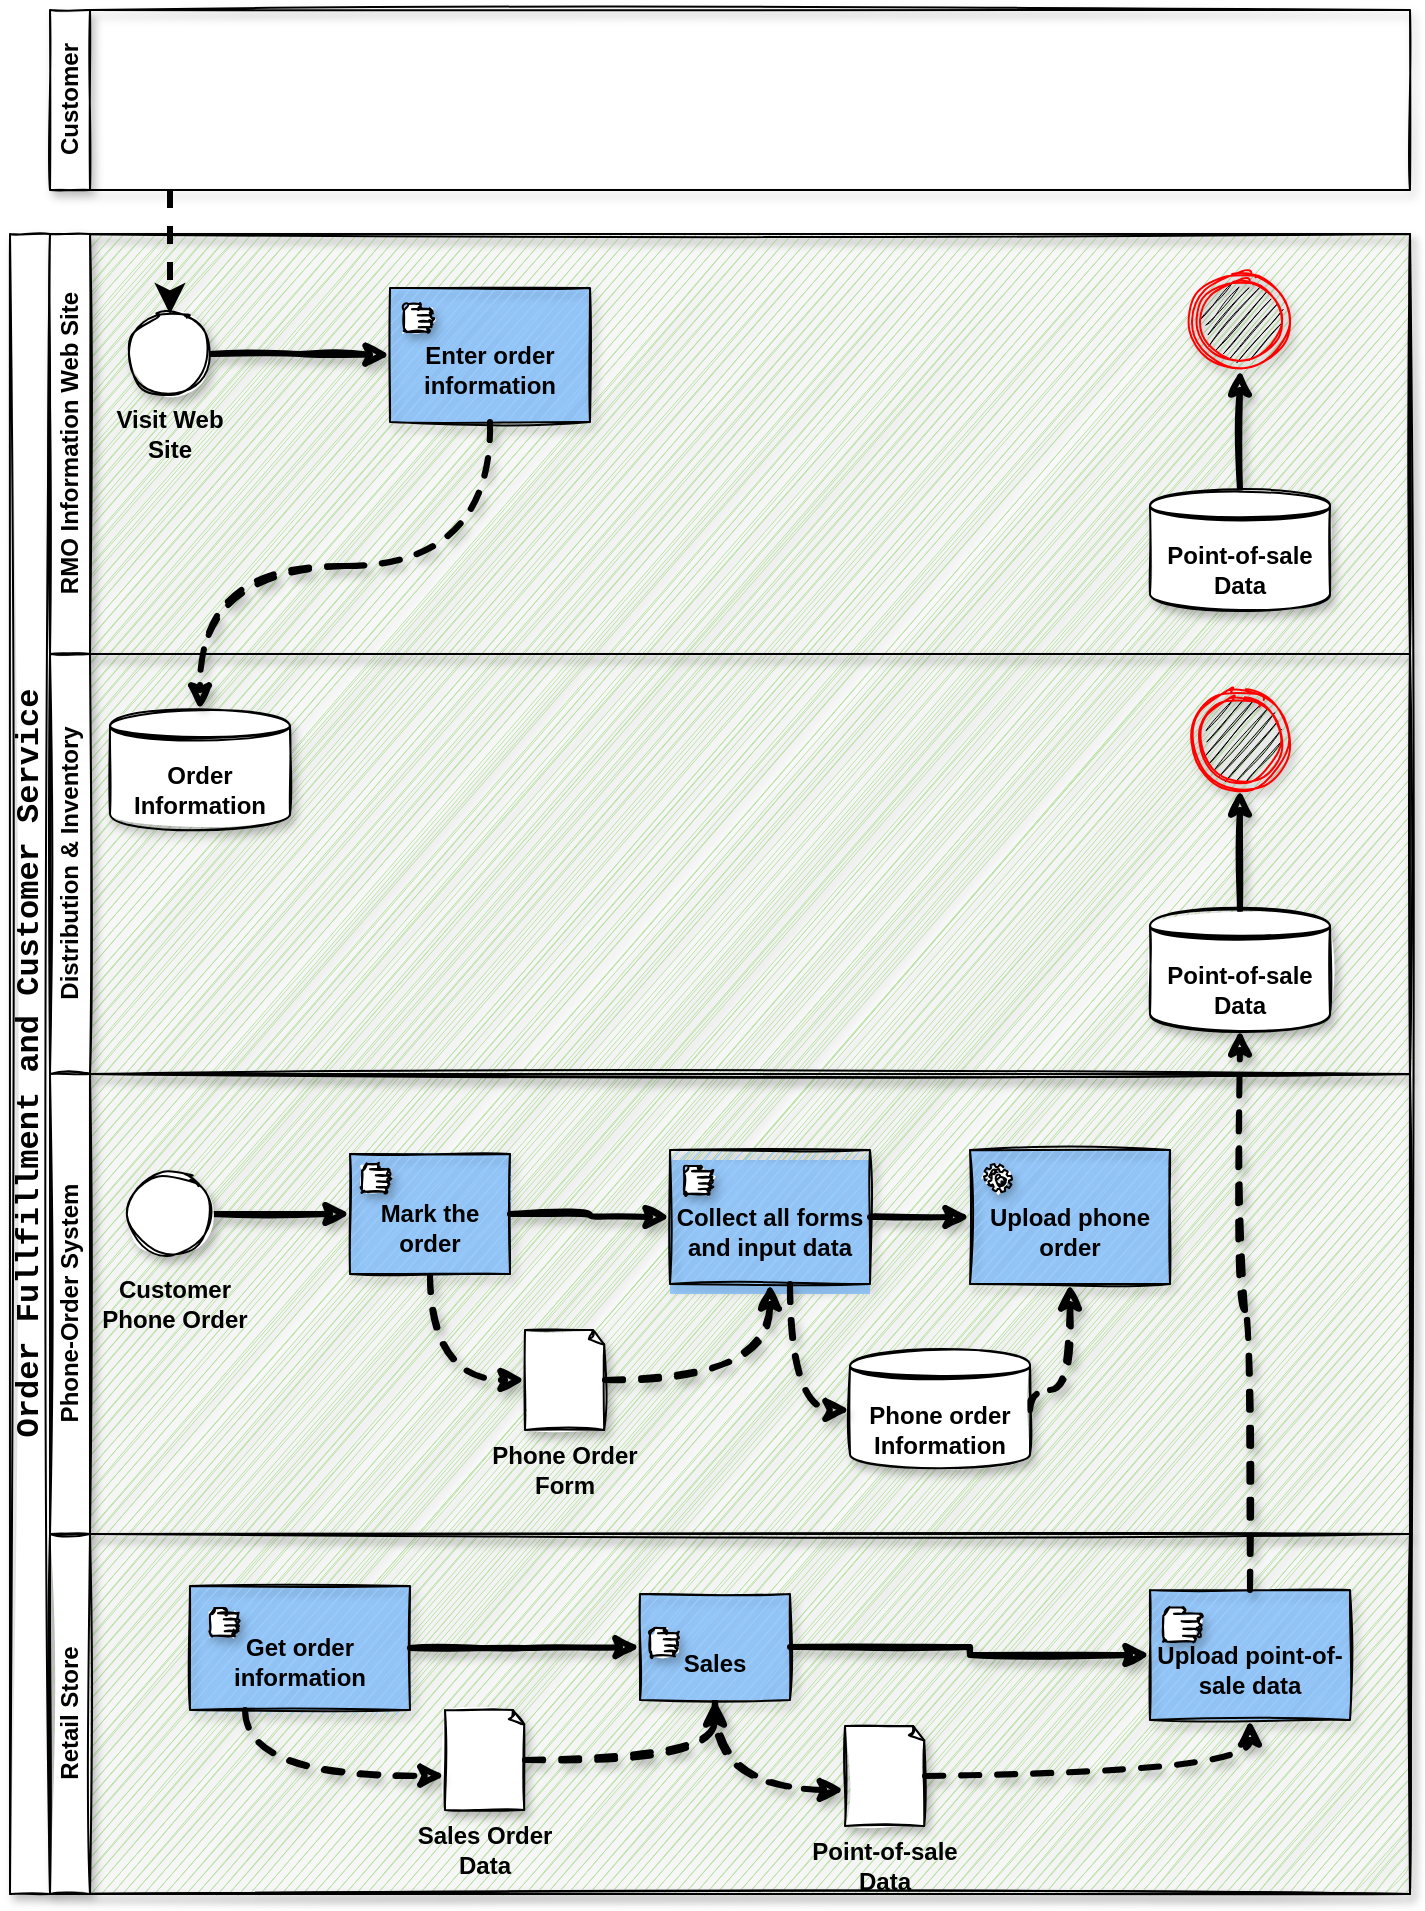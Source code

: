 <mxfile version="14.6.1" type="github">
  <diagram id="prtHgNgQTEPvFCAcTncT" name="Page-1">
    <mxGraphModel dx="990" dy="548" grid="1" gridSize="10" guides="1" tooltips="1" connect="1" arrows="1" fold="1" page="1" pageScale="1" pageWidth="827" pageHeight="1169" math="0" shadow="0">
      <root>
        <mxCell id="0" />
        <mxCell id="1" parent="0" />
        <mxCell id="dNxyNK7c78bLwvsdeMH5-19" value="&lt;div style=&quot;font-family: &amp;#34;consolas&amp;#34; , &amp;#34;courier new&amp;#34; , monospace ; font-weight: normal ; line-height: 27px&quot;&gt;&lt;span style=&quot;font-weight: bold&quot;&gt;&lt;font style=&quot;font-size: 16px&quot;&gt;Order&amp;nbsp;Fullfillment&amp;nbsp;and&amp;nbsp;Customer&amp;nbsp;Service&lt;/font&gt;&lt;/span&gt;&lt;/div&gt;" style="swimlane;html=1;childLayout=stackLayout;resizeParent=1;resizeParentMax=0;horizontal=0;startSize=20;horizontalStack=0;shadow=1;sketch=1;swimlaneFillColor=#B9E0A5;rounded=0;glass=0;" parent="1" vertex="1">
          <mxGeometry x="80" y="122" width="700" height="830" as="geometry">
            <mxRectangle x="120" y="120" width="40" height="370" as="alternateBounds" />
          </mxGeometry>
        </mxCell>
        <mxCell id="589XAvg-LLkNVb0MRYLu-1" value="RMO Information Web Site" style="swimlane;html=1;startSize=20;horizontal=0;shadow=1;sketch=1;" vertex="1" parent="dNxyNK7c78bLwvsdeMH5-19">
          <mxGeometry x="20" width="680" height="210" as="geometry">
            <mxRectangle x="20" width="670" height="20" as="alternateBounds" />
          </mxGeometry>
        </mxCell>
        <mxCell id="589XAvg-LLkNVb0MRYLu-2" style="edgeStyle=orthogonalEdgeStyle;sketch=1;orthogonalLoop=1;jettySize=auto;html=1;entryX=0;entryY=0.5;entryDx=0;entryDy=0;shadow=1;strokeWidth=3;rounded=0;" edge="1" parent="589XAvg-LLkNVb0MRYLu-1" source="589XAvg-LLkNVb0MRYLu-11" target="589XAvg-LLkNVb0MRYLu-5">
          <mxGeometry relative="1" as="geometry" />
        </mxCell>
        <mxCell id="589XAvg-LLkNVb0MRYLu-4" value="" style="group;fillColor=#99CCFF;" vertex="1" connectable="0" parent="589XAvg-LLkNVb0MRYLu-1">
          <mxGeometry x="170" y="27" width="100" height="67" as="geometry" />
        </mxCell>
        <mxCell id="589XAvg-LLkNVb0MRYLu-5" value="&lt;b&gt;&lt;br&gt;Enter order information&lt;/b&gt;" style="rounded=0;whiteSpace=wrap;html=1;shadow=1;glass=0;sketch=1;fillColor=#99CCFF;" vertex="1" parent="589XAvg-LLkNVb0MRYLu-4">
          <mxGeometry width="100" height="67" as="geometry" />
        </mxCell>
        <mxCell id="589XAvg-LLkNVb0MRYLu-6" value="" style="shape=mxgraph.bpmn.manual_task;html=1;outlineConnect=0;rounded=0;shadow=1;glass=0;sketch=1;" vertex="1" parent="589XAvg-LLkNVb0MRYLu-4">
          <mxGeometry x="7" y="8" width="14" height="14" as="geometry" />
        </mxCell>
        <mxCell id="589XAvg-LLkNVb0MRYLu-8" style="edgeStyle=orthogonalEdgeStyle;sketch=1;orthogonalLoop=1;jettySize=auto;html=1;shadow=1;strokeWidth=3;rounded=0;" edge="1" parent="589XAvg-LLkNVb0MRYLu-1" source="589XAvg-LLkNVb0MRYLu-9" target="589XAvg-LLkNVb0MRYLu-13">
          <mxGeometry relative="1" as="geometry" />
        </mxCell>
        <mxCell id="589XAvg-LLkNVb0MRYLu-9" value="&lt;b&gt;Point-of-sale Data&lt;/b&gt;" style="shape=datastore;whiteSpace=wrap;html=1;rounded=0;shadow=1;glass=0;sketch=1;" vertex="1" parent="589XAvg-LLkNVb0MRYLu-1">
          <mxGeometry x="550" y="128" width="90" height="60" as="geometry" />
        </mxCell>
        <mxCell id="589XAvg-LLkNVb0MRYLu-10" value="" style="group" vertex="1" connectable="0" parent="589XAvg-LLkNVb0MRYLu-1">
          <mxGeometry x="25" y="40" width="70" height="70" as="geometry" />
        </mxCell>
        <mxCell id="589XAvg-LLkNVb0MRYLu-11" value="" style="ellipse;whiteSpace=wrap;html=1;shadow=1;sketch=1;" vertex="1" parent="589XAvg-LLkNVb0MRYLu-10">
          <mxGeometry x="15" width="40" height="40" as="geometry" />
        </mxCell>
        <mxCell id="589XAvg-LLkNVb0MRYLu-12" value="&lt;b&gt;Visit Web Site&lt;/b&gt;" style="text;html=1;strokeColor=none;fillColor=none;align=center;verticalAlign=middle;whiteSpace=wrap;rounded=0;shadow=1;glass=0;" vertex="1" parent="589XAvg-LLkNVb0MRYLu-10">
          <mxGeometry y="50" width="70" height="20" as="geometry" />
        </mxCell>
        <mxCell id="589XAvg-LLkNVb0MRYLu-13" value="" style="ellipse;html=1;shape=endState;fillColor=#000000;strokeColor=#ff0000;rounded=0;shadow=1;glass=0;sketch=1;" vertex="1" parent="589XAvg-LLkNVb0MRYLu-1">
          <mxGeometry x="570.5" y="18" width="49" height="50" as="geometry" />
        </mxCell>
        <mxCell id="dNxyNK7c78bLwvsdeMH5-20" value="Distribution &amp;amp; Inventory" style="swimlane;html=1;startSize=20;horizontal=0;shadow=1;sketch=1;" parent="dNxyNK7c78bLwvsdeMH5-19" vertex="1">
          <mxGeometry x="20" y="210" width="680" height="210" as="geometry">
            <mxRectangle x="20" width="670" height="20" as="alternateBounds" />
          </mxGeometry>
        </mxCell>
        <mxCell id="e2wK-yW2sYxYP3PSsNnn-109" style="edgeStyle=orthogonalEdgeStyle;sketch=1;orthogonalLoop=1;jettySize=auto;html=1;shadow=1;strokeWidth=3;rounded=0;" parent="dNxyNK7c78bLwvsdeMH5-20" source="e2wK-yW2sYxYP3PSsNnn-73" target="e2wK-yW2sYxYP3PSsNnn-108" edge="1">
          <mxGeometry relative="1" as="geometry" />
        </mxCell>
        <mxCell id="e2wK-yW2sYxYP3PSsNnn-73" value="&lt;b&gt;Point-of-sale Data&lt;/b&gt;" style="shape=datastore;whiteSpace=wrap;html=1;rounded=0;shadow=1;glass=0;sketch=1;" parent="dNxyNK7c78bLwvsdeMH5-20" vertex="1">
          <mxGeometry x="550" y="128" width="90" height="60" as="geometry" />
        </mxCell>
        <mxCell id="e2wK-yW2sYxYP3PSsNnn-108" value="" style="ellipse;html=1;shape=endState;fillColor=#000000;strokeColor=#ff0000;rounded=0;shadow=1;glass=0;sketch=1;" parent="dNxyNK7c78bLwvsdeMH5-20" vertex="1">
          <mxGeometry x="570.5" y="18" width="49" height="50" as="geometry" />
        </mxCell>
        <mxCell id="589XAvg-LLkNVb0MRYLu-3" value="&lt;b&gt;Order Information&lt;/b&gt;" style="shape=datastore;whiteSpace=wrap;html=1;rounded=0;shadow=1;glass=0;sketch=1;" vertex="1" parent="dNxyNK7c78bLwvsdeMH5-20">
          <mxGeometry x="30" y="28" width="90" height="60" as="geometry" />
        </mxCell>
        <mxCell id="dNxyNK7c78bLwvsdeMH5-21" value="Phone-Order System" style="swimlane;html=1;startSize=20;horizontal=0;shadow=1;sketch=1;" parent="dNxyNK7c78bLwvsdeMH5-19" vertex="1">
          <mxGeometry x="20" y="420" width="680" height="230" as="geometry" />
        </mxCell>
        <mxCell id="e2wK-yW2sYxYP3PSsNnn-47" style="edgeStyle=orthogonalEdgeStyle;curved=1;sketch=1;orthogonalLoop=1;jettySize=auto;html=1;entryX=0;entryY=0.5;entryDx=0;entryDy=0;entryPerimeter=0;shadow=1;dashed=1;strokeWidth=3;exitX=0.5;exitY=1;exitDx=0;exitDy=0;" parent="dNxyNK7c78bLwvsdeMH5-21" source="dNxyNK7c78bLwvsdeMH5-26" target="e2wK-yW2sYxYP3PSsNnn-40" edge="1">
          <mxGeometry relative="1" as="geometry" />
        </mxCell>
        <mxCell id="e2wK-yW2sYxYP3PSsNnn-37" style="edgeStyle=orthogonalEdgeStyle;rounded=0;sketch=1;orthogonalLoop=1;jettySize=auto;html=1;entryX=0;entryY=0.5;entryDx=0;entryDy=0;shadow=1;strokeWidth=3;" parent="dNxyNK7c78bLwvsdeMH5-21" source="dNxyNK7c78bLwvsdeMH5-32" target="dNxyNK7c78bLwvsdeMH5-26" edge="1">
          <mxGeometry relative="1" as="geometry" />
        </mxCell>
        <mxCell id="e2wK-yW2sYxYP3PSsNnn-46" value="" style="group" parent="dNxyNK7c78bLwvsdeMH5-21" vertex="1" connectable="0">
          <mxGeometry x="25" y="50" width="75" height="75" as="geometry" />
        </mxCell>
        <mxCell id="dNxyNK7c78bLwvsdeMH5-32" value="" style="ellipse;whiteSpace=wrap;html=1;shadow=1;sketch=1;" parent="e2wK-yW2sYxYP3PSsNnn-46" vertex="1">
          <mxGeometry x="15" width="40" height="40" as="geometry" />
        </mxCell>
        <mxCell id="e2wK-yW2sYxYP3PSsNnn-35" value="&lt;b&gt;Customer Phone Order&lt;/b&gt;" style="text;html=1;strokeColor=none;fillColor=none;align=center;verticalAlign=middle;whiteSpace=wrap;rounded=0;shadow=1;glass=0;" parent="e2wK-yW2sYxYP3PSsNnn-46" vertex="1">
          <mxGeometry y="55" width="75" height="20" as="geometry" />
        </mxCell>
        <mxCell id="e2wK-yW2sYxYP3PSsNnn-45" value="" style="group" parent="dNxyNK7c78bLwvsdeMH5-21" vertex="1" connectable="0">
          <mxGeometry x="220" y="128" width="75" height="80" as="geometry" />
        </mxCell>
        <mxCell id="e2wK-yW2sYxYP3PSsNnn-40" value="" style="whiteSpace=wrap;html=1;shape=mxgraph.basic.document;rounded=0;shadow=1;glass=0;sketch=1;" parent="e2wK-yW2sYxYP3PSsNnn-45" vertex="1">
          <mxGeometry x="17.5" width="40" height="50" as="geometry" />
        </mxCell>
        <mxCell id="e2wK-yW2sYxYP3PSsNnn-41" value="&lt;b&gt;Phone Order Form&lt;/b&gt;" style="text;html=1;strokeColor=none;fillColor=none;align=center;verticalAlign=middle;whiteSpace=wrap;rounded=0;shadow=1;glass=0;" parent="e2wK-yW2sYxYP3PSsNnn-45" vertex="1">
          <mxGeometry y="60" width="75" height="20" as="geometry" />
        </mxCell>
        <mxCell id="e2wK-yW2sYxYP3PSsNnn-51" value="" style="shape=mxgraph.bpmn.manual_task;html=1;outlineConnect=0;rounded=0;shadow=1;glass=0;sketch=1;" parent="dNxyNK7c78bLwvsdeMH5-21" vertex="1">
          <mxGeometry x="317" y="49" width="14" height="14" as="geometry" />
        </mxCell>
        <mxCell id="e2wK-yW2sYxYP3PSsNnn-52" value="" style="group;strokeColor=#6c8ebf;fillColor=#99CCFF;" parent="dNxyNK7c78bLwvsdeMH5-21" vertex="1" connectable="0">
          <mxGeometry x="150" y="40" width="80" height="60" as="geometry" />
        </mxCell>
        <mxCell id="dNxyNK7c78bLwvsdeMH5-26" value="&lt;b&gt;&lt;br&gt;Mark the order&lt;/b&gt;" style="rounded=0;whiteSpace=wrap;html=1;fontFamily=Helvetica;fontSize=12;fontColor=#000000;align=center;shadow=1;sketch=1;fillStyle=auto;fillColor=#99CCFF;" parent="e2wK-yW2sYxYP3PSsNnn-52" vertex="1">
          <mxGeometry width="80" height="60" as="geometry" />
        </mxCell>
        <mxCell id="e2wK-yW2sYxYP3PSsNnn-39" value="" style="shape=mxgraph.bpmn.manual_task;html=1;outlineConnect=0;rounded=0;shadow=1;glass=0;sketch=1;" parent="e2wK-yW2sYxYP3PSsNnn-52" vertex="1">
          <mxGeometry x="6" y="5" width="14" height="14" as="geometry" />
        </mxCell>
        <mxCell id="e2wK-yW2sYxYP3PSsNnn-54" value="" style="group;fillColor=#99CCFF;" parent="dNxyNK7c78bLwvsdeMH5-21" vertex="1" connectable="0">
          <mxGeometry x="310" y="43" width="100" height="67" as="geometry" />
        </mxCell>
        <mxCell id="e2wK-yW2sYxYP3PSsNnn-50" value="&lt;b&gt;&lt;br&gt;Collect all forms and input data&lt;/b&gt;" style="rounded=0;whiteSpace=wrap;html=1;shadow=1;glass=0;sketch=1;fillColor=#99CCFF;" parent="e2wK-yW2sYxYP3PSsNnn-54" vertex="1">
          <mxGeometry y="-5" width="100" height="67" as="geometry" />
        </mxCell>
        <mxCell id="e2wK-yW2sYxYP3PSsNnn-53" value="" style="shape=mxgraph.bpmn.manual_task;html=1;outlineConnect=0;rounded=0;shadow=1;glass=0;sketch=1;" parent="e2wK-yW2sYxYP3PSsNnn-54" vertex="1">
          <mxGeometry x="7" y="3" width="14" height="14" as="geometry" />
        </mxCell>
        <mxCell id="e2wK-yW2sYxYP3PSsNnn-55" style="edgeStyle=orthogonalEdgeStyle;curved=1;sketch=1;orthogonalLoop=1;jettySize=auto;html=1;entryX=0.5;entryY=1;entryDx=0;entryDy=0;shadow=1;dashed=1;strokeWidth=3;" parent="dNxyNK7c78bLwvsdeMH5-21" source="e2wK-yW2sYxYP3PSsNnn-40" target="e2wK-yW2sYxYP3PSsNnn-50" edge="1">
          <mxGeometry relative="1" as="geometry" />
        </mxCell>
        <mxCell id="e2wK-yW2sYxYP3PSsNnn-56" style="edgeStyle=orthogonalEdgeStyle;curved=1;sketch=1;orthogonalLoop=1;jettySize=auto;html=1;entryX=0;entryY=0.5;entryDx=0;entryDy=0;shadow=1;strokeWidth=3;" parent="dNxyNK7c78bLwvsdeMH5-21" source="dNxyNK7c78bLwvsdeMH5-26" target="e2wK-yW2sYxYP3PSsNnn-50" edge="1">
          <mxGeometry relative="1" as="geometry" />
        </mxCell>
        <mxCell id="e2wK-yW2sYxYP3PSsNnn-57" value="" style="group;container=1;" parent="dNxyNK7c78bLwvsdeMH5-21" vertex="1" connectable="0">
          <mxGeometry x="460" y="43" width="100" height="67" as="geometry" />
        </mxCell>
        <mxCell id="e2wK-yW2sYxYP3PSsNnn-60" value="" style="group;fillColor=#99CCFF;" parent="e2wK-yW2sYxYP3PSsNnn-57" vertex="1" connectable="0">
          <mxGeometry y="-5" width="100" height="67" as="geometry" />
        </mxCell>
        <mxCell id="e2wK-yW2sYxYP3PSsNnn-67" value="" style="group" parent="e2wK-yW2sYxYP3PSsNnn-60" vertex="1" connectable="0">
          <mxGeometry width="100" height="67" as="geometry" />
        </mxCell>
        <mxCell id="e2wK-yW2sYxYP3PSsNnn-77" value="" style="group" parent="e2wK-yW2sYxYP3PSsNnn-67" vertex="1" connectable="0">
          <mxGeometry width="100" height="67" as="geometry" />
        </mxCell>
        <mxCell id="e2wK-yW2sYxYP3PSsNnn-58" value="&lt;b&gt;&lt;br&gt;Upload phone order&lt;/b&gt;" style="rounded=0;whiteSpace=wrap;html=1;shadow=1;glass=0;sketch=1;fillColor=#99CCFF;" parent="e2wK-yW2sYxYP3PSsNnn-77" vertex="1">
          <mxGeometry width="100" height="67" as="geometry" />
        </mxCell>
        <mxCell id="e2wK-yW2sYxYP3PSsNnn-76" value="" style="shape=mxgraph.bpmn.service_task;html=1;outlineConnect=0;rounded=0;shadow=1;glass=0;sketch=1;" parent="e2wK-yW2sYxYP3PSsNnn-77" vertex="1">
          <mxGeometry x="7" y="7" width="14" height="14" as="geometry" />
        </mxCell>
        <mxCell id="e2wK-yW2sYxYP3PSsNnn-61" style="edgeStyle=orthogonalEdgeStyle;curved=1;sketch=1;orthogonalLoop=1;jettySize=auto;html=1;entryX=0;entryY=0.5;entryDx=0;entryDy=0;shadow=1;strokeWidth=3;" parent="dNxyNK7c78bLwvsdeMH5-21" source="e2wK-yW2sYxYP3PSsNnn-50" target="e2wK-yW2sYxYP3PSsNnn-58" edge="1">
          <mxGeometry relative="1" as="geometry" />
        </mxCell>
        <mxCell id="e2wK-yW2sYxYP3PSsNnn-64" style="edgeStyle=orthogonalEdgeStyle;curved=1;sketch=1;orthogonalLoop=1;jettySize=auto;html=1;entryX=0.5;entryY=1;entryDx=0;entryDy=0;shadow=1;dashed=1;strokeWidth=3;exitX=1;exitY=0.5;exitDx=0;exitDy=0;" parent="dNxyNK7c78bLwvsdeMH5-21" source="e2wK-yW2sYxYP3PSsNnn-62" target="e2wK-yW2sYxYP3PSsNnn-58" edge="1">
          <mxGeometry relative="1" as="geometry">
            <Array as="points">
              <mxPoint x="490" y="158" />
              <mxPoint x="510" y="158" />
            </Array>
          </mxGeometry>
        </mxCell>
        <mxCell id="e2wK-yW2sYxYP3PSsNnn-62" value="&lt;b&gt;Phone order Information&lt;/b&gt;" style="shape=datastore;whiteSpace=wrap;html=1;rounded=0;shadow=1;glass=0;sketch=1;" parent="dNxyNK7c78bLwvsdeMH5-21" vertex="1">
          <mxGeometry x="400" y="138" width="90" height="60" as="geometry" />
        </mxCell>
        <mxCell id="e2wK-yW2sYxYP3PSsNnn-63" style="edgeStyle=orthogonalEdgeStyle;curved=1;sketch=1;orthogonalLoop=1;jettySize=auto;html=1;entryX=0;entryY=0.5;entryDx=0;entryDy=0;shadow=1;strokeWidth=3;dashed=1;" parent="dNxyNK7c78bLwvsdeMH5-21" source="e2wK-yW2sYxYP3PSsNnn-50" target="e2wK-yW2sYxYP3PSsNnn-62" edge="1">
          <mxGeometry relative="1" as="geometry">
            <Array as="points">
              <mxPoint x="370" y="168" />
            </Array>
          </mxGeometry>
        </mxCell>
        <mxCell id="dNxyNK7c78bLwvsdeMH5-22" value="Retail Store" style="swimlane;html=1;startSize=20;horizontal=0;shadow=1;sketch=1;" parent="dNxyNK7c78bLwvsdeMH5-19" vertex="1">
          <mxGeometry x="20" y="650" width="680" height="180" as="geometry" />
        </mxCell>
        <mxCell id="e2wK-yW2sYxYP3PSsNnn-81" value="" style="group;fillColor=#99CCFF;" parent="dNxyNK7c78bLwvsdeMH5-22" vertex="1" connectable="0">
          <mxGeometry x="70" y="26" width="110" height="62" as="geometry" />
        </mxCell>
        <mxCell id="e2wK-yW2sYxYP3PSsNnn-78" value="&lt;b&gt;&lt;br&gt;Get order information&lt;/b&gt;" style="rounded=0;whiteSpace=wrap;html=1;shadow=1;glass=0;sketch=1;fillColor=#99CCFF;" parent="e2wK-yW2sYxYP3PSsNnn-81" vertex="1">
          <mxGeometry width="110" height="62" as="geometry" />
        </mxCell>
        <mxCell id="e2wK-yW2sYxYP3PSsNnn-79" value="" style="shape=mxgraph.bpmn.manual_task;html=1;outlineConnect=0;rounded=0;shadow=1;glass=0;sketch=1;" parent="e2wK-yW2sYxYP3PSsNnn-81" vertex="1">
          <mxGeometry x="10" y="11" width="14" height="14" as="geometry" />
        </mxCell>
        <mxCell id="e2wK-yW2sYxYP3PSsNnn-82" value="" style="group" parent="dNxyNK7c78bLwvsdeMH5-22" vertex="1" connectable="0">
          <mxGeometry x="180" y="88" width="75" height="80" as="geometry" />
        </mxCell>
        <mxCell id="e2wK-yW2sYxYP3PSsNnn-83" value="" style="whiteSpace=wrap;html=1;shape=mxgraph.basic.document;rounded=0;shadow=1;glass=0;sketch=1;" parent="e2wK-yW2sYxYP3PSsNnn-82" vertex="1">
          <mxGeometry x="17.5" width="40" height="50" as="geometry" />
        </mxCell>
        <mxCell id="e2wK-yW2sYxYP3PSsNnn-84" value="&lt;b&gt;Sales Order Data&lt;br&gt;&lt;/b&gt;" style="text;html=1;strokeColor=none;fillColor=none;align=center;verticalAlign=middle;whiteSpace=wrap;rounded=0;shadow=1;glass=0;" parent="e2wK-yW2sYxYP3PSsNnn-82" vertex="1">
          <mxGeometry y="60" width="75" height="20" as="geometry" />
        </mxCell>
        <mxCell id="e2wK-yW2sYxYP3PSsNnn-86" style="edgeStyle=orthogonalEdgeStyle;curved=1;sketch=1;orthogonalLoop=1;jettySize=auto;html=1;entryX=-0.002;entryY=0.657;entryDx=0;entryDy=0;entryPerimeter=0;shadow=1;dashed=1;strokeWidth=3;exitX=0.25;exitY=1;exitDx=0;exitDy=0;" parent="dNxyNK7c78bLwvsdeMH5-22" source="e2wK-yW2sYxYP3PSsNnn-78" target="e2wK-yW2sYxYP3PSsNnn-83" edge="1">
          <mxGeometry relative="1" as="geometry" />
        </mxCell>
        <mxCell id="e2wK-yW2sYxYP3PSsNnn-94" style="edgeStyle=orthogonalEdgeStyle;sketch=1;orthogonalLoop=1;jettySize=auto;html=1;entryX=-0.009;entryY=0.64;entryDx=0;entryDy=0;entryPerimeter=0;shadow=1;strokeWidth=3;curved=1;dashed=1;exitX=0.5;exitY=1;exitDx=0;exitDy=0;" parent="dNxyNK7c78bLwvsdeMH5-22" source="e2wK-yW2sYxYP3PSsNnn-87" target="e2wK-yW2sYxYP3PSsNnn-92" edge="1">
          <mxGeometry relative="1" as="geometry" />
        </mxCell>
        <mxCell id="e2wK-yW2sYxYP3PSsNnn-89" style="edgeStyle=orthogonalEdgeStyle;curved=1;sketch=1;orthogonalLoop=1;jettySize=auto;html=1;entryX=0.5;entryY=1;entryDx=0;entryDy=0;shadow=1;dashed=1;strokeWidth=3;" parent="dNxyNK7c78bLwvsdeMH5-22" source="e2wK-yW2sYxYP3PSsNnn-83" target="e2wK-yW2sYxYP3PSsNnn-87" edge="1">
          <mxGeometry relative="1" as="geometry" />
        </mxCell>
        <mxCell id="e2wK-yW2sYxYP3PSsNnn-90" style="edgeStyle=orthogonalEdgeStyle;sketch=1;orthogonalLoop=1;jettySize=auto;html=1;entryX=0;entryY=0.5;entryDx=0;entryDy=0;shadow=1;strokeWidth=3;rounded=0;" parent="dNxyNK7c78bLwvsdeMH5-22" source="e2wK-yW2sYxYP3PSsNnn-78" target="e2wK-yW2sYxYP3PSsNnn-87" edge="1">
          <mxGeometry relative="1" as="geometry" />
        </mxCell>
        <mxCell id="e2wK-yW2sYxYP3PSsNnn-91" value="" style="group" parent="dNxyNK7c78bLwvsdeMH5-22" vertex="1" connectable="0">
          <mxGeometry x="380" y="96" width="75" height="80" as="geometry" />
        </mxCell>
        <mxCell id="e2wK-yW2sYxYP3PSsNnn-92" value="" style="whiteSpace=wrap;html=1;shape=mxgraph.basic.document;rounded=0;shadow=1;glass=0;sketch=1;" parent="e2wK-yW2sYxYP3PSsNnn-91" vertex="1">
          <mxGeometry x="17.5" width="40" height="50" as="geometry" />
        </mxCell>
        <mxCell id="e2wK-yW2sYxYP3PSsNnn-93" value="&lt;b&gt;Point-of-sale Data&lt;br&gt;&lt;/b&gt;" style="text;html=1;strokeColor=none;fillColor=none;align=center;verticalAlign=middle;whiteSpace=wrap;rounded=0;shadow=1;glass=0;" parent="e2wK-yW2sYxYP3PSsNnn-91" vertex="1">
          <mxGeometry y="60" width="75" height="20" as="geometry" />
        </mxCell>
        <mxCell id="e2wK-yW2sYxYP3PSsNnn-96" value="" style="group;fillColor=#99CCFF;" parent="dNxyNK7c78bLwvsdeMH5-22" vertex="1" connectable="0">
          <mxGeometry x="295" y="30" width="75" height="53" as="geometry" />
        </mxCell>
        <mxCell id="e2wK-yW2sYxYP3PSsNnn-87" value="&lt;b&gt;&lt;br&gt;Sales&lt;/b&gt;" style="rounded=0;whiteSpace=wrap;html=1;shadow=1;glass=0;sketch=1;fillColor=#99CCFF;" parent="e2wK-yW2sYxYP3PSsNnn-96" vertex="1">
          <mxGeometry width="75" height="53" as="geometry" />
        </mxCell>
        <mxCell id="e2wK-yW2sYxYP3PSsNnn-88" value="" style="shape=mxgraph.bpmn.manual_task;html=1;outlineConnect=0;rounded=0;shadow=1;glass=0;sketch=1;" parent="e2wK-yW2sYxYP3PSsNnn-96" vertex="1">
          <mxGeometry x="5" y="17" width="14" height="14" as="geometry" />
        </mxCell>
        <mxCell id="e2wK-yW2sYxYP3PSsNnn-97" value="" style="group;" parent="dNxyNK7c78bLwvsdeMH5-22" vertex="1" connectable="0">
          <mxGeometry x="550" y="35" width="100" height="65" as="geometry" />
        </mxCell>
        <mxCell id="e2wK-yW2sYxYP3PSsNnn-100" value="" style="group;fillColor=#99CCFF;" parent="e2wK-yW2sYxYP3PSsNnn-97" vertex="1" connectable="0">
          <mxGeometry y="-7" width="100" height="65" as="geometry" />
        </mxCell>
        <mxCell id="e2wK-yW2sYxYP3PSsNnn-98" value="&lt;b&gt;&lt;br&gt;Upload point-of-sale data&lt;/b&gt;" style="rounded=0;whiteSpace=wrap;html=1;shadow=1;glass=0;sketch=1;fillColor=#99CCFF;" parent="e2wK-yW2sYxYP3PSsNnn-100" vertex="1">
          <mxGeometry width="100" height="65" as="geometry" />
        </mxCell>
        <mxCell id="e2wK-yW2sYxYP3PSsNnn-99" value="" style="shape=mxgraph.bpmn.manual_task;html=1;outlineConnect=0;rounded=0;shadow=1;glass=0;sketch=1;" parent="e2wK-yW2sYxYP3PSsNnn-100" vertex="1">
          <mxGeometry x="6.667" y="8.717" width="18.667" height="17.17" as="geometry" />
        </mxCell>
        <mxCell id="e2wK-yW2sYxYP3PSsNnn-102" style="edgeStyle=orthogonalEdgeStyle;sketch=1;orthogonalLoop=1;jettySize=auto;html=1;entryX=0.5;entryY=1;entryDx=0;entryDy=0;shadow=1;strokeWidth=3;curved=1;dashed=1;" parent="dNxyNK7c78bLwvsdeMH5-22" source="e2wK-yW2sYxYP3PSsNnn-92" target="e2wK-yW2sYxYP3PSsNnn-98" edge="1">
          <mxGeometry relative="1" as="geometry" />
        </mxCell>
        <mxCell id="e2wK-yW2sYxYP3PSsNnn-101" style="edgeStyle=orthogonalEdgeStyle;sketch=1;orthogonalLoop=1;jettySize=auto;html=1;shadow=1;strokeWidth=3;rounded=0;" parent="dNxyNK7c78bLwvsdeMH5-22" source="e2wK-yW2sYxYP3PSsNnn-87" edge="1" target="e2wK-yW2sYxYP3PSsNnn-98">
          <mxGeometry relative="1" as="geometry">
            <mxPoint x="550" y="-152" as="targetPoint" />
          </mxGeometry>
        </mxCell>
        <mxCell id="e2wK-yW2sYxYP3PSsNnn-103" style="edgeStyle=orthogonalEdgeStyle;curved=1;sketch=1;orthogonalLoop=1;jettySize=auto;html=1;entryX=0.5;entryY=1;entryDx=0;entryDy=0;shadow=1;dashed=1;strokeWidth=3;" parent="dNxyNK7c78bLwvsdeMH5-19" source="e2wK-yW2sYxYP3PSsNnn-98" target="e2wK-yW2sYxYP3PSsNnn-73" edge="1">
          <mxGeometry relative="1" as="geometry" />
        </mxCell>
        <mxCell id="589XAvg-LLkNVb0MRYLu-7" style="edgeStyle=orthogonalEdgeStyle;sketch=1;orthogonalLoop=1;jettySize=auto;html=1;shadow=1;strokeWidth=3;curved=1;dashed=1;exitX=0.5;exitY=1;exitDx=0;exitDy=0;" edge="1" parent="dNxyNK7c78bLwvsdeMH5-19" source="589XAvg-LLkNVb0MRYLu-5" target="589XAvg-LLkNVb0MRYLu-3">
          <mxGeometry relative="1" as="geometry" />
        </mxCell>
        <mxCell id="589XAvg-LLkNVb0MRYLu-14" style="edgeStyle=orthogonalEdgeStyle;rounded=0;orthogonalLoop=1;jettySize=auto;html=1;entryX=0.5;entryY=0;entryDx=0;entryDy=0;strokeWidth=3;dashed=1;" edge="1" parent="1" source="e2wK-yW2sYxYP3PSsNnn-27" target="589XAvg-LLkNVb0MRYLu-11">
          <mxGeometry relative="1" as="geometry">
            <Array as="points">
              <mxPoint x="160" y="110" />
              <mxPoint x="160" y="110" />
            </Array>
          </mxGeometry>
        </mxCell>
        <mxCell id="e2wK-yW2sYxYP3PSsNnn-27" value="Customer" style="swimlane;html=1;startSize=20;horizontal=0;shadow=1;sketch=1;" parent="1" vertex="1">
          <mxGeometry x="100" y="10" width="680" height="90" as="geometry" />
        </mxCell>
      </root>
    </mxGraphModel>
  </diagram>
</mxfile>
